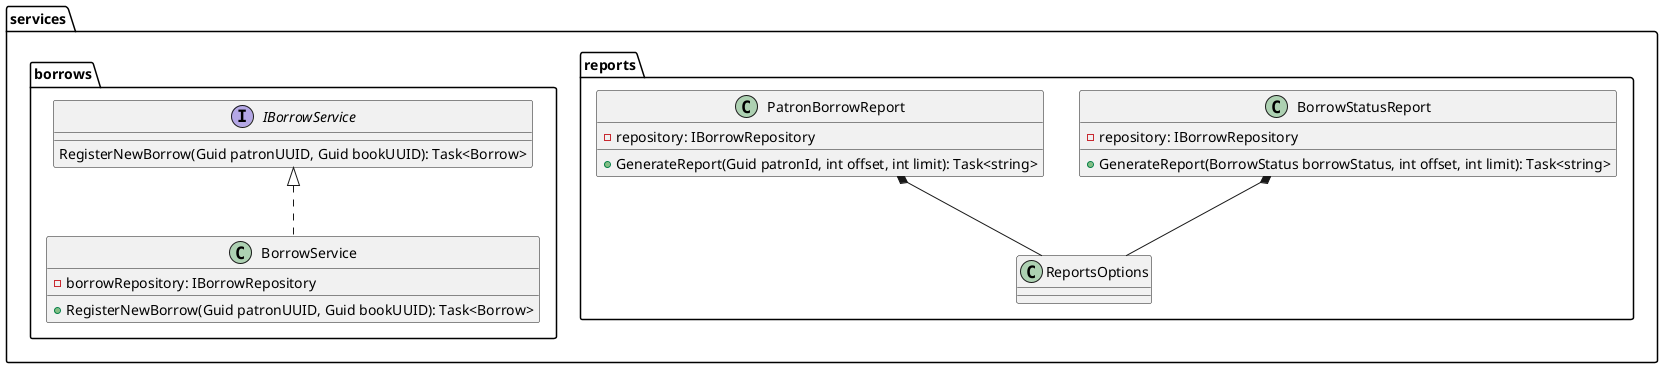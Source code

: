@startuml
package services {
    package reports {
        class BorrowStatusReport {
            - repository: IBorrowRepository
            + GenerateReport(BorrowStatus borrowStatus, int offset, int limit): Task<string>
        }
        BorrowStatusReport *-- ReportsOptions

        class PatronBorrowReport {
            - repository: IBorrowRepository
            + GenerateReport(Guid patronId, int offset, int limit): Task<string>
        }
        PatronBorrowReport *-- ReportsOptions
    }

    package borrows {
        class BorrowService {
            - borrowRepository: IBorrowRepository
            + RegisterNewBorrow(Guid patronUUID, Guid bookUUID): Task<Borrow>
        }

        interface IBorrowService {
            RegisterNewBorrow(Guid patronUUID, Guid bookUUID): Task<Borrow>
        }
        IBorrowService <|.. BorrowService
    }
}
@enduml

